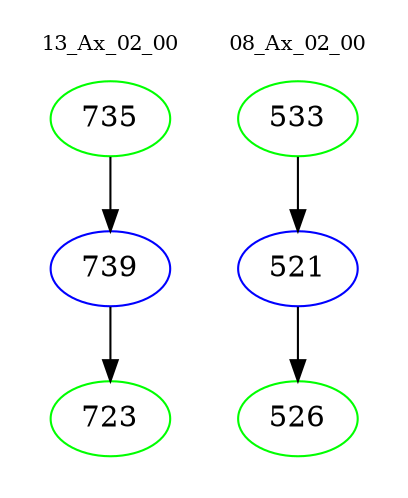 digraph{
subgraph cluster_0 {
color = white
label = "13_Ax_02_00";
fontsize=10;
T0_735 [label="735", color="green"]
T0_735 -> T0_739 [color="black"]
T0_739 [label="739", color="blue"]
T0_739 -> T0_723 [color="black"]
T0_723 [label="723", color="green"]
}
subgraph cluster_1 {
color = white
label = "08_Ax_02_00";
fontsize=10;
T1_533 [label="533", color="green"]
T1_533 -> T1_521 [color="black"]
T1_521 [label="521", color="blue"]
T1_521 -> T1_526 [color="black"]
T1_526 [label="526", color="green"]
}
}
